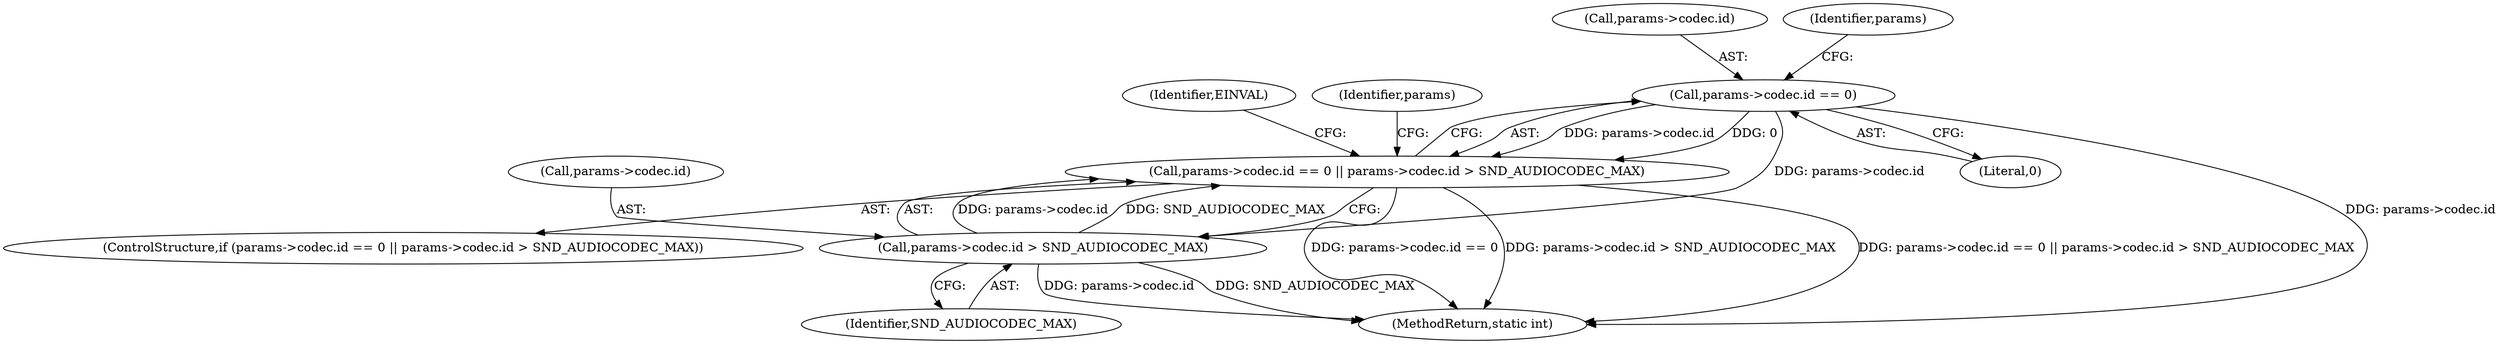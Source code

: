 digraph "0_linux_6217e5ede23285ddfee10d2e4ba0cc2d4c046205@pointer" {
"1000132" [label="(Call,params->codec.id == 0)"];
"1000131" [label="(Call,params->codec.id == 0 || params->codec.id > SND_AUDIOCODEC_MAX)"];
"1000139" [label="(Call,params->codec.id > SND_AUDIOCODEC_MAX)"];
"1000145" [label="(Identifier,SND_AUDIOCODEC_MAX)"];
"1000139" [label="(Call,params->codec.id > SND_AUDIOCODEC_MAX)"];
"1000132" [label="(Call,params->codec.id == 0)"];
"1000170" [label="(MethodReturn,static int)"];
"1000140" [label="(Call,params->codec.id)"];
"1000148" [label="(Identifier,EINVAL)"];
"1000154" [label="(Identifier,params)"];
"1000133" [label="(Call,params->codec.id)"];
"1000131" [label="(Call,params->codec.id == 0 || params->codec.id > SND_AUDIOCODEC_MAX)"];
"1000142" [label="(Identifier,params)"];
"1000130" [label="(ControlStructure,if (params->codec.id == 0 || params->codec.id > SND_AUDIOCODEC_MAX))"];
"1000138" [label="(Literal,0)"];
"1000132" -> "1000131"  [label="AST: "];
"1000132" -> "1000138"  [label="CFG: "];
"1000133" -> "1000132"  [label="AST: "];
"1000138" -> "1000132"  [label="AST: "];
"1000142" -> "1000132"  [label="CFG: "];
"1000131" -> "1000132"  [label="CFG: "];
"1000132" -> "1000170"  [label="DDG: params->codec.id"];
"1000132" -> "1000131"  [label="DDG: params->codec.id"];
"1000132" -> "1000131"  [label="DDG: 0"];
"1000132" -> "1000139"  [label="DDG: params->codec.id"];
"1000131" -> "1000130"  [label="AST: "];
"1000131" -> "1000139"  [label="CFG: "];
"1000139" -> "1000131"  [label="AST: "];
"1000148" -> "1000131"  [label="CFG: "];
"1000154" -> "1000131"  [label="CFG: "];
"1000131" -> "1000170"  [label="DDG: params->codec.id == 0 || params->codec.id > SND_AUDIOCODEC_MAX"];
"1000131" -> "1000170"  [label="DDG: params->codec.id == 0"];
"1000131" -> "1000170"  [label="DDG: params->codec.id > SND_AUDIOCODEC_MAX"];
"1000139" -> "1000131"  [label="DDG: params->codec.id"];
"1000139" -> "1000131"  [label="DDG: SND_AUDIOCODEC_MAX"];
"1000139" -> "1000145"  [label="CFG: "];
"1000140" -> "1000139"  [label="AST: "];
"1000145" -> "1000139"  [label="AST: "];
"1000139" -> "1000170"  [label="DDG: params->codec.id"];
"1000139" -> "1000170"  [label="DDG: SND_AUDIOCODEC_MAX"];
}
